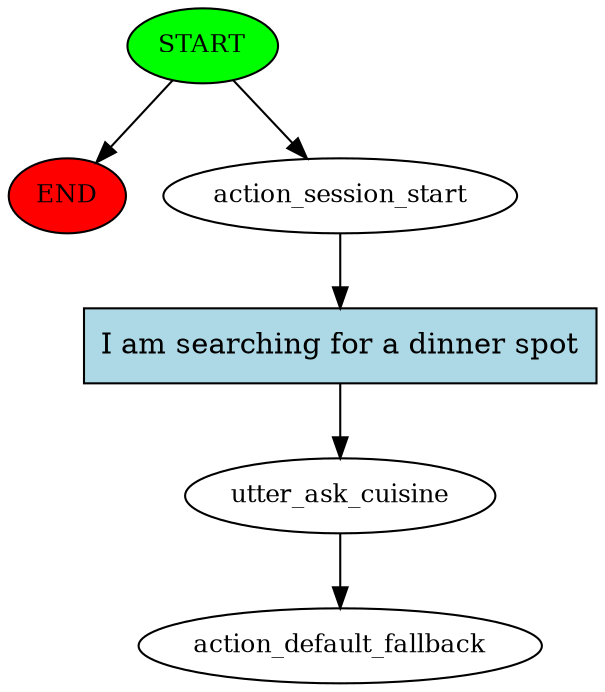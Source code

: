digraph  {
0 [class="start active", fillcolor=green, fontsize=12, label=START, style=filled];
"-1" [class=end, fillcolor=red, fontsize=12, label=END, style=filled];
1 [class=active, fontsize=12, label=action_session_start];
2 [class=active, fontsize=12, label=utter_ask_cuisine];
3 [class="dashed active", fontsize=12, label=action_default_fallback];
4 [class="intent active", fillcolor=lightblue, label="I am searching for a dinner spot", shape=rect, style=filled];
0 -> "-1"  [class="", key=NONE, label=""];
0 -> 1  [class=active, key=NONE, label=""];
1 -> 4  [class=active, key=0];
2 -> 3  [class=active, key=NONE, label=""];
4 -> 2  [class=active, key=0];
}
